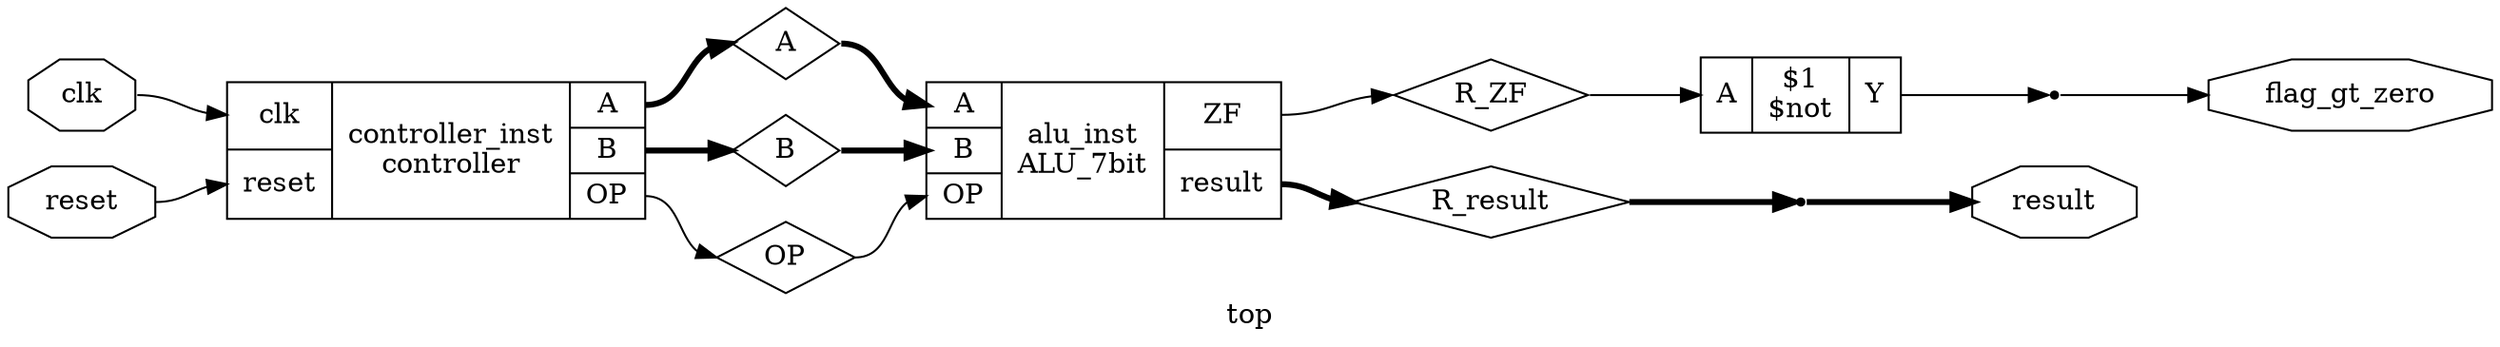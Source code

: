 digraph "top" {
label="top";
rankdir="LR";
remincross=true;
n2 [ shape=diamond, label="R_ZF", color="black", fontcolor="black"];
n3 [ shape=diamond, label="R_result", color="black", fontcolor="black"];
n4 [ shape=diamond, label="OP", color="black", fontcolor="black"];
n5 [ shape=diamond, label="B", color="black", fontcolor="black"];
n6 [ shape=diamond, label="A", color="black", fontcolor="black"];
n7 [ shape=octagon, label="flag_gt_zero", color="black", fontcolor="black"];
n8 [ shape=octagon, label="result", color="black", fontcolor="black"];
n9 [ shape=octagon, label="reset", color="black", fontcolor="black"];
n10 [ shape=octagon, label="clk", color="black", fontcolor="black"];
c12 [ shape=record, label="{{<p6> A}|$1\n$not|{<p11> Y}}",  ];
c14 [ shape=record, label="{{<p6> A|<p5> B|<p4> OP}|alu_inst\nALU_7bit|{<p13> ZF|<p8> result}}",  ];
c15 [ shape=record, label="{{<p10> clk|<p9> reset}|controller_inst\ncontroller|{<p6> A|<p5> B|<p4> OP}}",  ];
x0 [shape=point, ];
x1 [shape=point, ];
c12:p11:e -> x1:w [color="black", fontcolor="black", label=""];
n10:e -> c15:p10:w [color="black", fontcolor="black", label=""];
c14:p13:e -> n2:w [color="black", fontcolor="black", label=""];
n2:e -> c12:p6:w [color="black", fontcolor="black", label=""];
c14:p8:e -> n3:w [color="black", fontcolor="black", style="setlinewidth(3)", label=""];
n3:e -> x0:w [color="black", fontcolor="black", style="setlinewidth(3)", label=""];
c15:p4:e -> n4:w [color="black", fontcolor="black", label=""];
n4:e -> c14:p4:w [color="black", fontcolor="black", label=""];
c15:p5:e -> n5:w [color="black", fontcolor="black", style="setlinewidth(3)", label=""];
n5:e -> c14:p5:w [color="black", fontcolor="black", style="setlinewidth(3)", label=""];
c15:p6:e -> n6:w [color="black", fontcolor="black", style="setlinewidth(3)", label=""];
n6:e -> c14:p6:w [color="black", fontcolor="black", style="setlinewidth(3)", label=""];
x1:e -> n7:w [color="black", fontcolor="black", label=""];
x0:e -> n8:w [color="black", fontcolor="black", style="setlinewidth(3)", label=""];
n9:e -> c15:p9:w [color="black", fontcolor="black", label=""];
}
